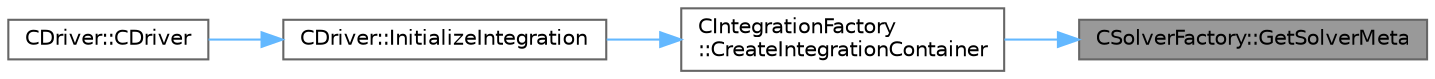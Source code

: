digraph "CSolverFactory::GetSolverMeta"
{
 // LATEX_PDF_SIZE
  bgcolor="transparent";
  edge [fontname=Helvetica,fontsize=10,labelfontname=Helvetica,labelfontsize=10];
  node [fontname=Helvetica,fontsize=10,shape=box,height=0.2,width=0.4];
  rankdir="RL";
  Node1 [id="Node000001",label="CSolverFactory::GetSolverMeta",height=0.2,width=0.4,color="gray40", fillcolor="grey60", style="filled", fontcolor="black",tooltip="Return a sub solver object that contains information about the solver allocated at a specific memory ..."];
  Node1 -> Node2 [id="edge1_Node000001_Node000002",dir="back",color="steelblue1",style="solid",tooltip=" "];
  Node2 [id="Node000002",label="CIntegrationFactory\l::CreateIntegrationContainer",height=0.2,width=0.4,color="grey40", fillcolor="white", style="filled",URL="$classCIntegrationFactory.html#a07a370118efa6af50008afa8a8c8287b",tooltip="Create the integration container based on the current main solver."];
  Node2 -> Node3 [id="edge2_Node000002_Node000003",dir="back",color="steelblue1",style="solid",tooltip=" "];
  Node3 [id="Node000003",label="CDriver::InitializeIntegration",height=0.2,width=0.4,color="grey40", fillcolor="white", style="filled",URL="$classCDriver.html#a46c2f76e7f4f8ce2bc3b132dd3a558b6",tooltip="Definition and allocation of all integration classes."];
  Node3 -> Node4 [id="edge3_Node000003_Node000004",dir="back",color="steelblue1",style="solid",tooltip=" "];
  Node4 [id="Node000004",label="CDriver::CDriver",height=0.2,width=0.4,color="grey40", fillcolor="white", style="filled",URL="$classCDriver.html#a3fca4a013a6efa9bbb38fe78a86b5f3d",tooltip="Constructor of the class."];
}
